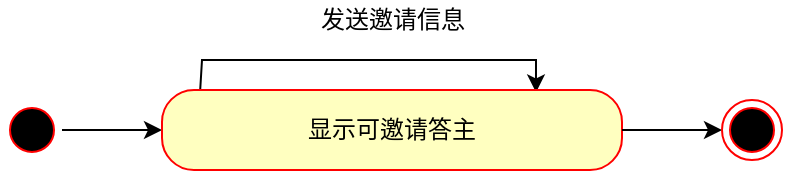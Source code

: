 <mxfile version="12.9.3" type="device"><diagram id="6wMeyarMs7nROyQC8wwc" name="第 1 页"><mxGraphModel dx="1026" dy="594" grid="1" gridSize="10" guides="1" tooltips="1" connect="1" arrows="1" fold="1" page="1" pageScale="1" pageWidth="1169" pageHeight="1654" math="0" shadow="0"><root><mxCell id="0"/><mxCell id="1" parent="0"/><mxCell id="KKK7gQEWkqoHu4iNZchj-1" style="edgeStyle=orthogonalEdgeStyle;rounded=0;orthogonalLoop=1;jettySize=auto;html=1;exitX=1;exitY=0.5;exitDx=0;exitDy=0;entryX=0;entryY=0.5;entryDx=0;entryDy=0;" edge="1" parent="1" source="KKK7gQEWkqoHu4iNZchj-2" target="KKK7gQEWkqoHu4iNZchj-6"><mxGeometry relative="1" as="geometry"/></mxCell><mxCell id="KKK7gQEWkqoHu4iNZchj-2" value="" style="ellipse;html=1;shape=startState;fillColor=#000000;strokeColor=#ff0000;" vertex="1" parent="1"><mxGeometry x="170" y="160" width="30" height="30" as="geometry"/></mxCell><mxCell id="KKK7gQEWkqoHu4iNZchj-5" style="edgeStyle=orthogonalEdgeStyle;rounded=0;orthogonalLoop=1;jettySize=auto;html=1;exitX=0.083;exitY=0.04;exitDx=0;exitDy=0;entryX=0.813;entryY=0.03;entryDx=0;entryDy=0;entryPerimeter=0;exitPerimeter=0;" edge="1" parent="1" source="KKK7gQEWkqoHu4iNZchj-6" target="KKK7gQEWkqoHu4iNZchj-6"><mxGeometry relative="1" as="geometry"><Array as="points"><mxPoint x="269" y="155"/><mxPoint x="270" y="140"/><mxPoint x="437" y="140"/></Array></mxGeometry></mxCell><mxCell id="KKK7gQEWkqoHu4iNZchj-6" value="显示可邀请答主" style="rounded=1;whiteSpace=wrap;html=1;arcSize=40;fontColor=#000000;fillColor=#ffffc0;strokeColor=#ff0000;" vertex="1" parent="1"><mxGeometry x="250" y="155" width="230" height="40" as="geometry"/></mxCell><mxCell id="KKK7gQEWkqoHu4iNZchj-7" style="edgeStyle=orthogonalEdgeStyle;rounded=0;orthogonalLoop=1;jettySize=auto;html=1;exitX=1;exitY=0.5;exitDx=0;exitDy=0;entryX=0;entryY=0.5;entryDx=0;entryDy=0;" edge="1" parent="1" source="KKK7gQEWkqoHu4iNZchj-6" target="KKK7gQEWkqoHu4iNZchj-11"><mxGeometry relative="1" as="geometry"><mxPoint x="585" y="175" as="sourcePoint"/></mxGeometry></mxCell><mxCell id="KKK7gQEWkqoHu4iNZchj-11" value="" style="ellipse;html=1;shape=endState;fillColor=#000000;strokeColor=#ff0000;" vertex="1" parent="1"><mxGeometry x="530" y="160" width="30" height="30" as="geometry"/></mxCell><mxCell id="KKK7gQEWkqoHu4iNZchj-14" value="发送邀请信息" style="text;html=1;align=center;verticalAlign=middle;resizable=0;points=[];autosize=1;" vertex="1" parent="1"><mxGeometry x="320" y="110" width="90" height="20" as="geometry"/></mxCell></root></mxGraphModel></diagram></mxfile>